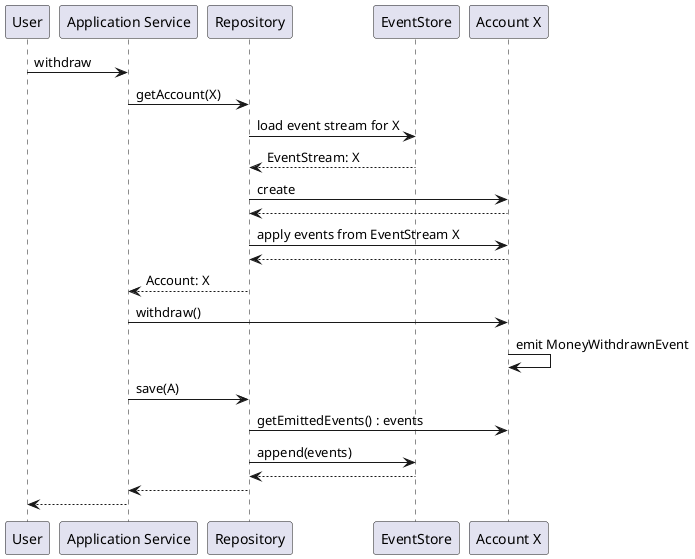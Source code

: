 @startuml

participant "User" as U
participant "Application Service" as AS
participant "Repository" as R

participant "EventStore" as ES

U -> AS: withdraw
AS -> R: getAccount(X)
R -> ES: load event stream for X
R <-- ES: EventStream: X
participant "Account X" as A
R ->  A: create
R <-- A
R -> A: apply events from EventStream X
R <-- A
AS <-- R: Account: X
AS -> A: withdraw()
A -> A: emit MoneyWithdrawnEvent
AS -> R: save(A)
R -> A: getEmittedEvents() : events
R -> ES: append(events)
R <-- ES
AS <-- R
U <-- AS

@enduml